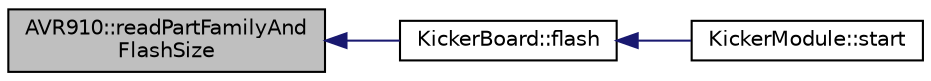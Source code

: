 digraph "AVR910::readPartFamilyAndFlashSize"
{
  edge [fontname="Helvetica",fontsize="10",labelfontname="Helvetica",labelfontsize="10"];
  node [fontname="Helvetica",fontsize="10",shape=record];
  rankdir="LR";
  Node107 [label="AVR910::readPartFamilyAnd\lFlashSize",height=0.2,width=0.4,color="black", fillcolor="grey75", style="filled", fontcolor="black"];
  Node107 -> Node108 [dir="back",color="midnightblue",fontsize="10",style="solid",fontname="Helvetica"];
  Node108 [label="KickerBoard::flash",height=0.2,width=0.4,color="black", fillcolor="white", style="filled",URL="$class_kicker_board.html#a28cc7187d0a26480ecab58f733913adb",tooltip="Reflashes the program on the kicker board MCU with the file specified. "];
  Node108 -> Node109 [dir="back",color="midnightblue",fontsize="10",style="solid",fontname="Helvetica"];
  Node109 [label="KickerModule::start",height=0.2,width=0.4,color="black", fillcolor="white", style="filled",URL="$class_kicker_module.html#a5901fc136f50ca6de9b7110c03f01a10",tooltip="Code which initializes module. "];
}
